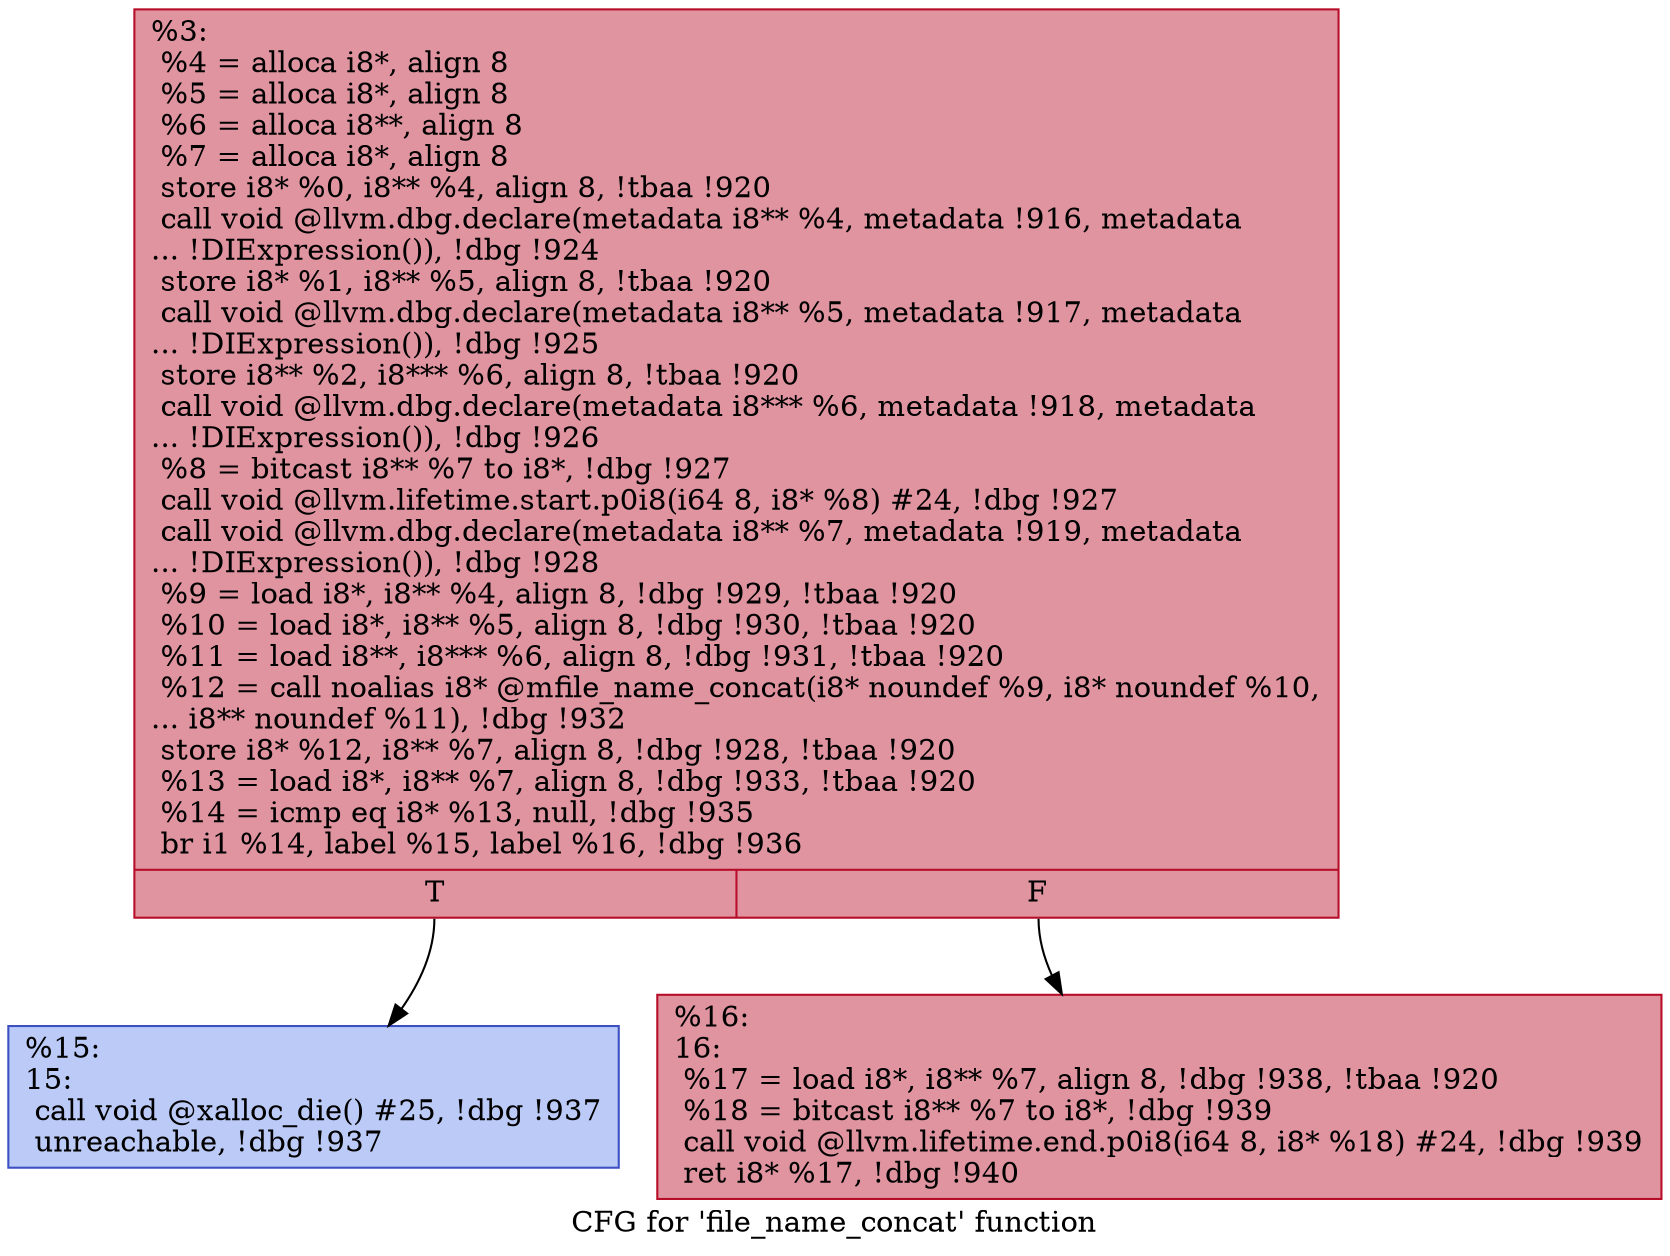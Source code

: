 digraph "CFG for 'file_name_concat' function" {
	label="CFG for 'file_name_concat' function";

	Node0xc03af0 [shape=record,color="#b70d28ff", style=filled, fillcolor="#b70d2870",label="{%3:\l  %4 = alloca i8*, align 8\l  %5 = alloca i8*, align 8\l  %6 = alloca i8**, align 8\l  %7 = alloca i8*, align 8\l  store i8* %0, i8** %4, align 8, !tbaa !920\l  call void @llvm.dbg.declare(metadata i8** %4, metadata !916, metadata\l... !DIExpression()), !dbg !924\l  store i8* %1, i8** %5, align 8, !tbaa !920\l  call void @llvm.dbg.declare(metadata i8** %5, metadata !917, metadata\l... !DIExpression()), !dbg !925\l  store i8** %2, i8*** %6, align 8, !tbaa !920\l  call void @llvm.dbg.declare(metadata i8*** %6, metadata !918, metadata\l... !DIExpression()), !dbg !926\l  %8 = bitcast i8** %7 to i8*, !dbg !927\l  call void @llvm.lifetime.start.p0i8(i64 8, i8* %8) #24, !dbg !927\l  call void @llvm.dbg.declare(metadata i8** %7, metadata !919, metadata\l... !DIExpression()), !dbg !928\l  %9 = load i8*, i8** %4, align 8, !dbg !929, !tbaa !920\l  %10 = load i8*, i8** %5, align 8, !dbg !930, !tbaa !920\l  %11 = load i8**, i8*** %6, align 8, !dbg !931, !tbaa !920\l  %12 = call noalias i8* @mfile_name_concat(i8* noundef %9, i8* noundef %10,\l... i8** noundef %11), !dbg !932\l  store i8* %12, i8** %7, align 8, !dbg !928, !tbaa !920\l  %13 = load i8*, i8** %7, align 8, !dbg !933, !tbaa !920\l  %14 = icmp eq i8* %13, null, !dbg !935\l  br i1 %14, label %15, label %16, !dbg !936\l|{<s0>T|<s1>F}}"];
	Node0xc03af0:s0 -> Node0xc062a0;
	Node0xc03af0:s1 -> Node0xc062f0;
	Node0xc062a0 [shape=record,color="#3d50c3ff", style=filled, fillcolor="#6687ed70",label="{%15:\l15:                                               \l  call void @xalloc_die() #25, !dbg !937\l  unreachable, !dbg !937\l}"];
	Node0xc062f0 [shape=record,color="#b70d28ff", style=filled, fillcolor="#b70d2870",label="{%16:\l16:                                               \l  %17 = load i8*, i8** %7, align 8, !dbg !938, !tbaa !920\l  %18 = bitcast i8** %7 to i8*, !dbg !939\l  call void @llvm.lifetime.end.p0i8(i64 8, i8* %18) #24, !dbg !939\l  ret i8* %17, !dbg !940\l}"];
}

